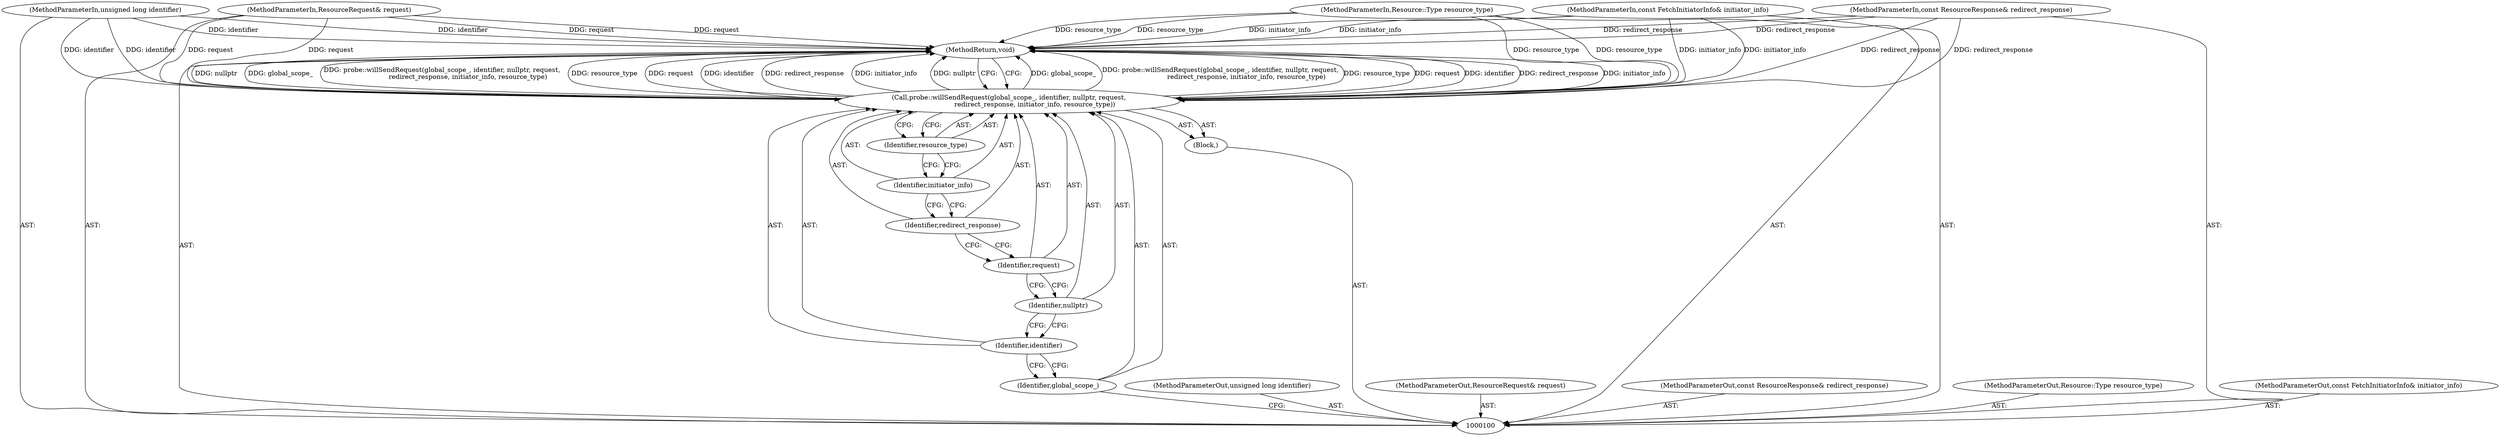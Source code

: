 digraph "0_Chrome_1c40f9042ae2d6ee7483d72998aabb5e73b2ff60_10" {
"1000115" [label="(MethodReturn,void)"];
"1000101" [label="(MethodParameterIn,unsigned long identifier)"];
"1000134" [label="(MethodParameterOut,unsigned long identifier)"];
"1000102" [label="(MethodParameterIn,ResourceRequest& request)"];
"1000135" [label="(MethodParameterOut,ResourceRequest& request)"];
"1000103" [label="(MethodParameterIn,const ResourceResponse& redirect_response)"];
"1000136" [label="(MethodParameterOut,const ResourceResponse& redirect_response)"];
"1000104" [label="(MethodParameterIn,Resource::Type resource_type)"];
"1000137" [label="(MethodParameterOut,Resource::Type resource_type)"];
"1000106" [label="(Block,)"];
"1000105" [label="(MethodParameterIn,const FetchInitiatorInfo& initiator_info)"];
"1000138" [label="(MethodParameterOut,const FetchInitiatorInfo& initiator_info)"];
"1000108" [label="(Identifier,global_scope_)"];
"1000107" [label="(Call,probe::willSendRequest(global_scope_, identifier, nullptr, request,\n                         redirect_response, initiator_info, resource_type))"];
"1000109" [label="(Identifier,identifier)"];
"1000110" [label="(Identifier,nullptr)"];
"1000111" [label="(Identifier,request)"];
"1000112" [label="(Identifier,redirect_response)"];
"1000113" [label="(Identifier,initiator_info)"];
"1000114" [label="(Identifier,resource_type)"];
"1000115" -> "1000100"  [label="AST: "];
"1000115" -> "1000107"  [label="CFG: "];
"1000107" -> "1000115"  [label="DDG: global_scope_"];
"1000107" -> "1000115"  [label="DDG: probe::willSendRequest(global_scope_, identifier, nullptr, request,\n                         redirect_response, initiator_info, resource_type)"];
"1000107" -> "1000115"  [label="DDG: resource_type"];
"1000107" -> "1000115"  [label="DDG: request"];
"1000107" -> "1000115"  [label="DDG: identifier"];
"1000107" -> "1000115"  [label="DDG: redirect_response"];
"1000107" -> "1000115"  [label="DDG: initiator_info"];
"1000107" -> "1000115"  [label="DDG: nullptr"];
"1000104" -> "1000115"  [label="DDG: resource_type"];
"1000105" -> "1000115"  [label="DDG: initiator_info"];
"1000103" -> "1000115"  [label="DDG: redirect_response"];
"1000102" -> "1000115"  [label="DDG: request"];
"1000101" -> "1000115"  [label="DDG: identifier"];
"1000101" -> "1000100"  [label="AST: "];
"1000101" -> "1000115"  [label="DDG: identifier"];
"1000101" -> "1000107"  [label="DDG: identifier"];
"1000134" -> "1000100"  [label="AST: "];
"1000102" -> "1000100"  [label="AST: "];
"1000102" -> "1000115"  [label="DDG: request"];
"1000102" -> "1000107"  [label="DDG: request"];
"1000135" -> "1000100"  [label="AST: "];
"1000103" -> "1000100"  [label="AST: "];
"1000103" -> "1000115"  [label="DDG: redirect_response"];
"1000103" -> "1000107"  [label="DDG: redirect_response"];
"1000136" -> "1000100"  [label="AST: "];
"1000104" -> "1000100"  [label="AST: "];
"1000104" -> "1000115"  [label="DDG: resource_type"];
"1000104" -> "1000107"  [label="DDG: resource_type"];
"1000137" -> "1000100"  [label="AST: "];
"1000106" -> "1000100"  [label="AST: "];
"1000107" -> "1000106"  [label="AST: "];
"1000105" -> "1000100"  [label="AST: "];
"1000105" -> "1000115"  [label="DDG: initiator_info"];
"1000105" -> "1000107"  [label="DDG: initiator_info"];
"1000138" -> "1000100"  [label="AST: "];
"1000108" -> "1000107"  [label="AST: "];
"1000108" -> "1000100"  [label="CFG: "];
"1000109" -> "1000108"  [label="CFG: "];
"1000107" -> "1000106"  [label="AST: "];
"1000107" -> "1000114"  [label="CFG: "];
"1000108" -> "1000107"  [label="AST: "];
"1000109" -> "1000107"  [label="AST: "];
"1000110" -> "1000107"  [label="AST: "];
"1000111" -> "1000107"  [label="AST: "];
"1000112" -> "1000107"  [label="AST: "];
"1000113" -> "1000107"  [label="AST: "];
"1000114" -> "1000107"  [label="AST: "];
"1000115" -> "1000107"  [label="CFG: "];
"1000107" -> "1000115"  [label="DDG: global_scope_"];
"1000107" -> "1000115"  [label="DDG: probe::willSendRequest(global_scope_, identifier, nullptr, request,\n                         redirect_response, initiator_info, resource_type)"];
"1000107" -> "1000115"  [label="DDG: resource_type"];
"1000107" -> "1000115"  [label="DDG: request"];
"1000107" -> "1000115"  [label="DDG: identifier"];
"1000107" -> "1000115"  [label="DDG: redirect_response"];
"1000107" -> "1000115"  [label="DDG: initiator_info"];
"1000107" -> "1000115"  [label="DDG: nullptr"];
"1000101" -> "1000107"  [label="DDG: identifier"];
"1000102" -> "1000107"  [label="DDG: request"];
"1000103" -> "1000107"  [label="DDG: redirect_response"];
"1000105" -> "1000107"  [label="DDG: initiator_info"];
"1000104" -> "1000107"  [label="DDG: resource_type"];
"1000109" -> "1000107"  [label="AST: "];
"1000109" -> "1000108"  [label="CFG: "];
"1000110" -> "1000109"  [label="CFG: "];
"1000110" -> "1000107"  [label="AST: "];
"1000110" -> "1000109"  [label="CFG: "];
"1000111" -> "1000110"  [label="CFG: "];
"1000111" -> "1000107"  [label="AST: "];
"1000111" -> "1000110"  [label="CFG: "];
"1000112" -> "1000111"  [label="CFG: "];
"1000112" -> "1000107"  [label="AST: "];
"1000112" -> "1000111"  [label="CFG: "];
"1000113" -> "1000112"  [label="CFG: "];
"1000113" -> "1000107"  [label="AST: "];
"1000113" -> "1000112"  [label="CFG: "];
"1000114" -> "1000113"  [label="CFG: "];
"1000114" -> "1000107"  [label="AST: "];
"1000114" -> "1000113"  [label="CFG: "];
"1000107" -> "1000114"  [label="CFG: "];
}
